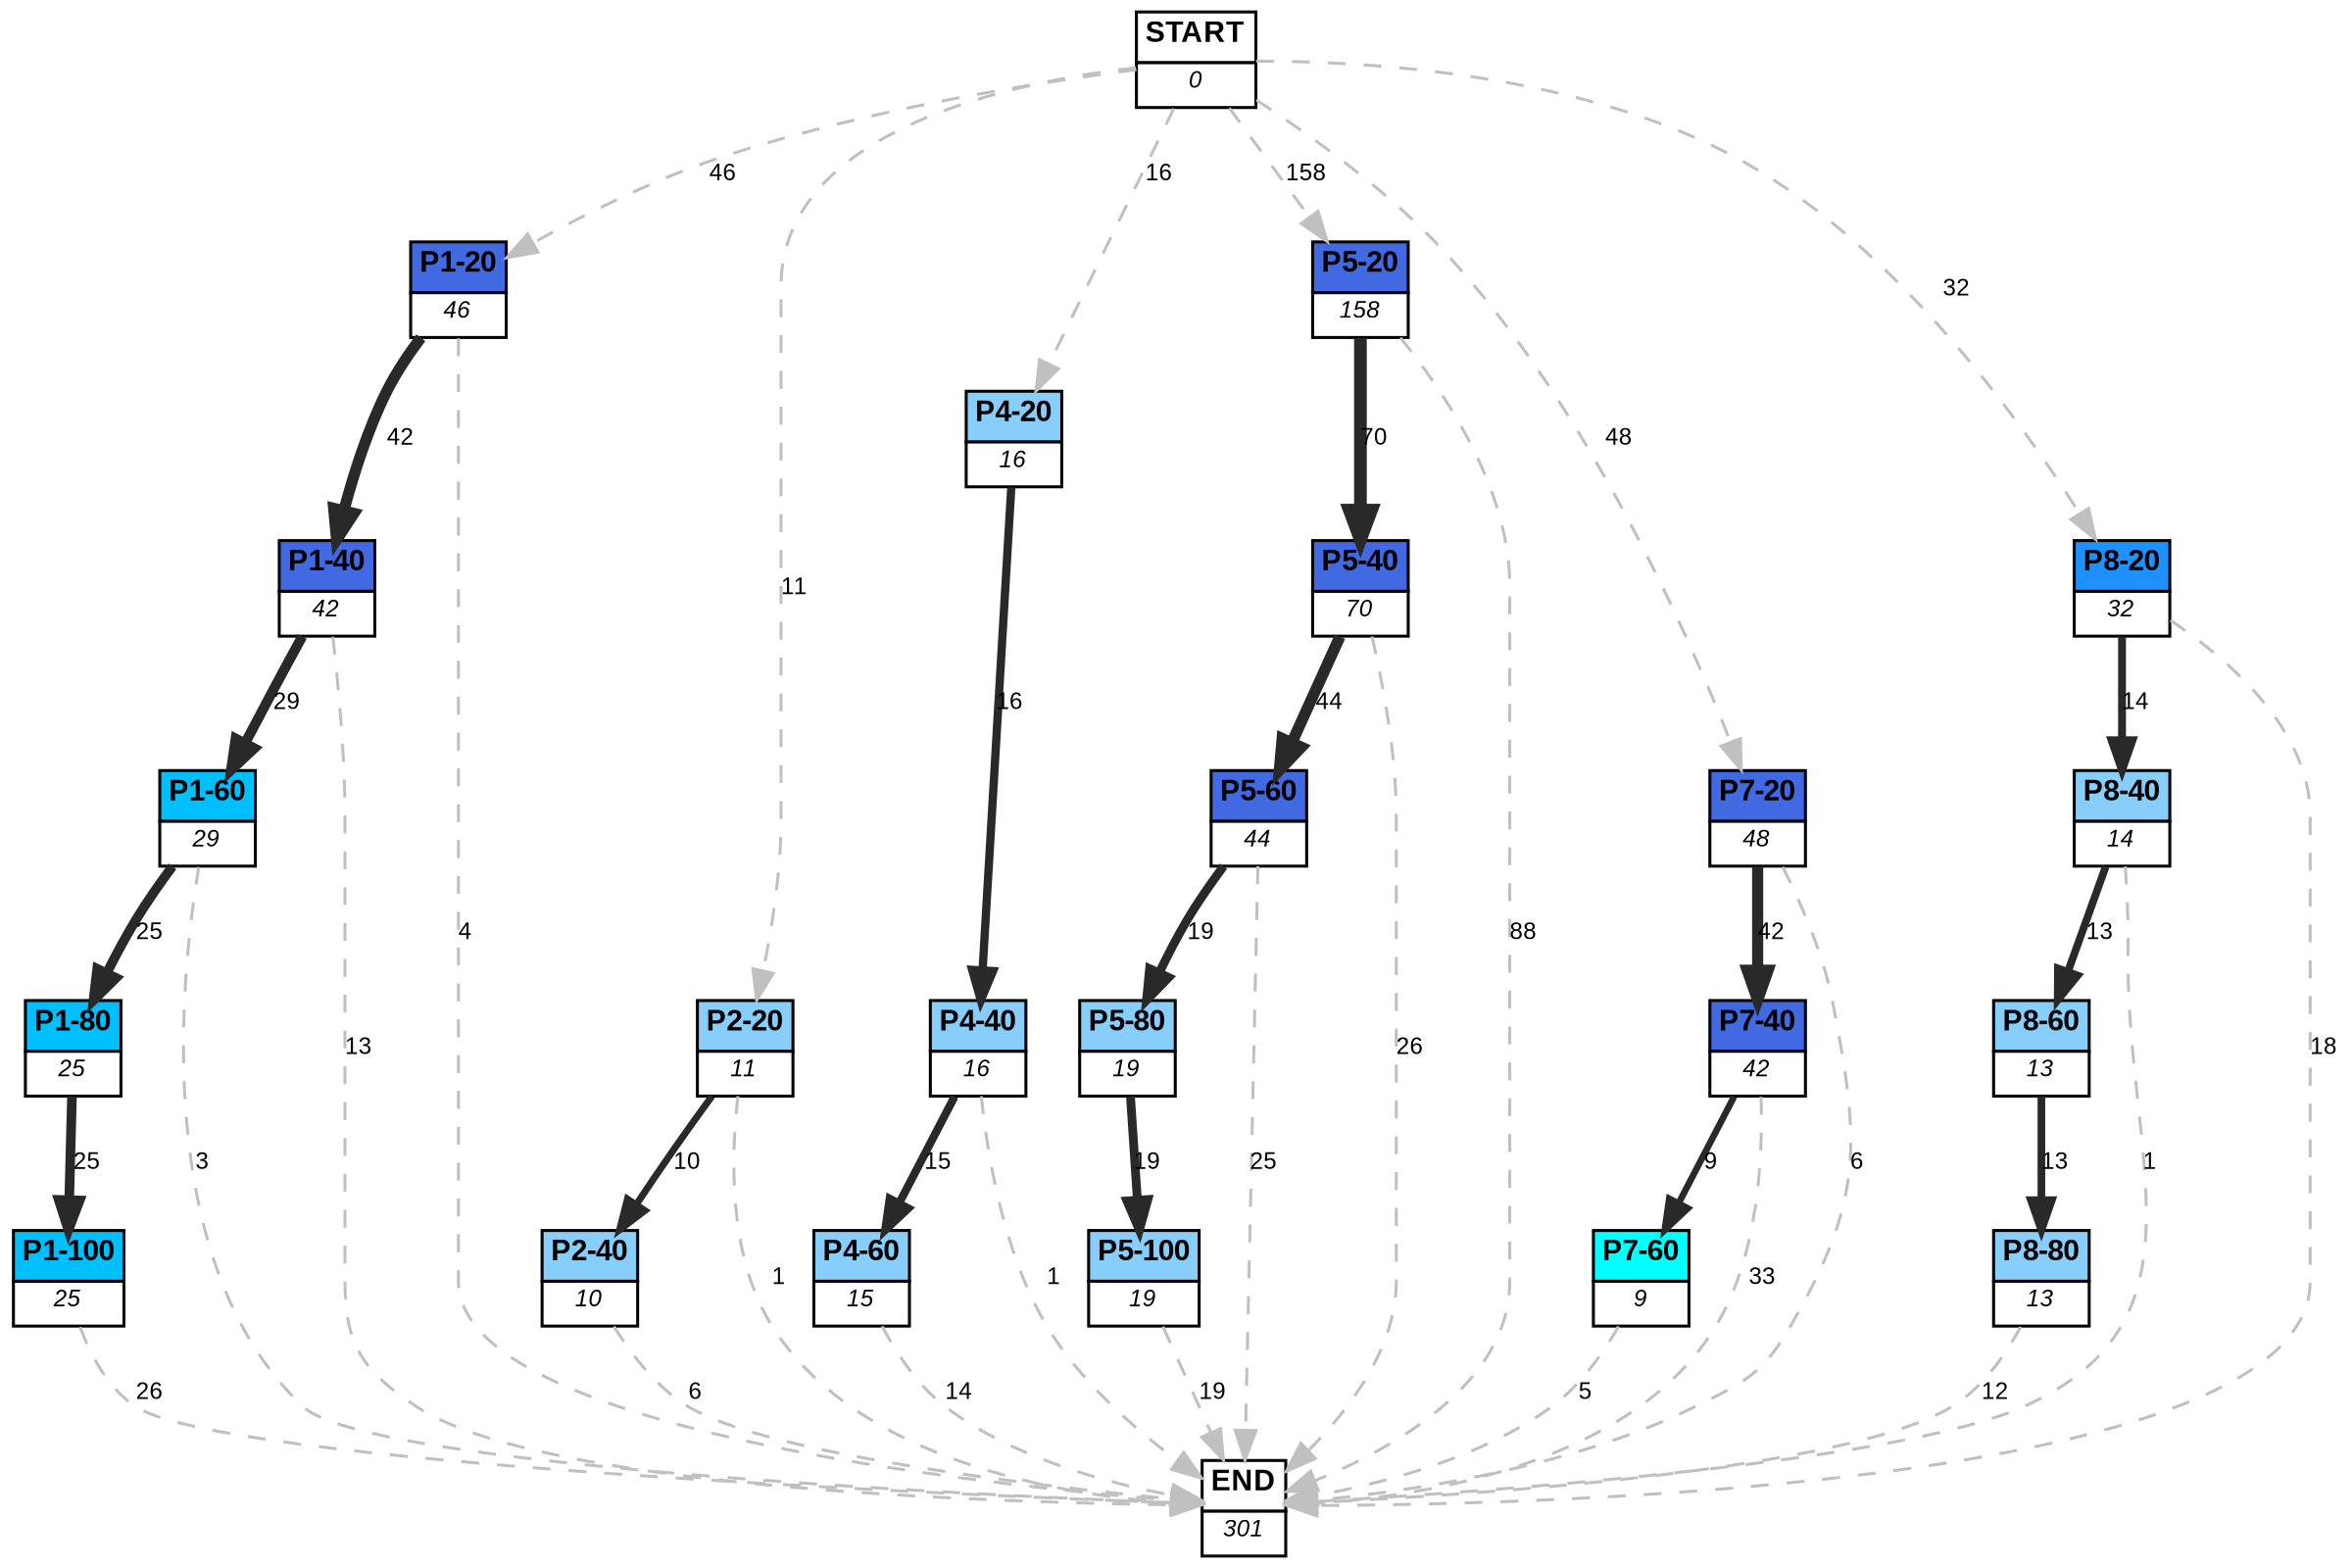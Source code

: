 digraph graphname {
	dpi = 150
	size="16,11!";
	margin = 0;
"P1-20" [shape=plain, label=<<table border="0" cellborder="1" cellspacing="0"><tr><td bgcolor="royalblue"><FONT face="Arial" POINT-SIZE="10"><b>P1-20</b></FONT></td></tr><tr><td bgcolor="white"><FONT face="Arial" POINT-SIZE="8"><i>46</i></FONT></td></tr></table>>]
"P2-20" [shape=plain, label=<<table border="0" cellborder="1" cellspacing="0"><tr><td bgcolor="lightskyblue"><FONT face="Arial" POINT-SIZE="10"><b>P2-20</b></FONT></td></tr><tr><td bgcolor="white"><FONT face="Arial" POINT-SIZE="8"><i>11</i></FONT></td></tr></table>>]
"P1-40" [shape=plain, label=<<table border="0" cellborder="1" cellspacing="0"><tr><td bgcolor="royalblue"><FONT face="Arial" POINT-SIZE="10"><b>P1-40</b></FONT></td></tr><tr><td bgcolor="white"><FONT face="Arial" POINT-SIZE="8"><i>42</i></FONT></td></tr></table>>]
"P1-60" [shape=plain, label=<<table border="0" cellborder="1" cellspacing="0"><tr><td bgcolor="deepskyblue"><FONT face="Arial" POINT-SIZE="10"><b>P1-60</b></FONT></td></tr><tr><td bgcolor="white"><FONT face="Arial" POINT-SIZE="8"><i>29</i></FONT></td></tr></table>>]
"P1-100" [shape=plain, label=<<table border="0" cellborder="1" cellspacing="0"><tr><td bgcolor="deepskyblue"><FONT face="Arial" POINT-SIZE="10"><b>P1-100</b></FONT></td></tr><tr><td bgcolor="white"><FONT face="Arial" POINT-SIZE="8"><i>25</i></FONT></td></tr></table>>]
"P1-80" [shape=plain, label=<<table border="0" cellborder="1" cellspacing="0"><tr><td bgcolor="deepskyblue"><FONT face="Arial" POINT-SIZE="10"><b>P1-80</b></FONT></td></tr><tr><td bgcolor="white"><FONT face="Arial" POINT-SIZE="8"><i>25</i></FONT></td></tr></table>>]
"P2-40" [shape=plain, label=<<table border="0" cellborder="1" cellspacing="0"><tr><td bgcolor="lightskyblue"><FONT face="Arial" POINT-SIZE="10"><b>P2-40</b></FONT></td></tr><tr><td bgcolor="white"><FONT face="Arial" POINT-SIZE="8"><i>10</i></FONT></td></tr></table>>]
"P4-20" [shape=plain, label=<<table border="0" cellborder="1" cellspacing="0"><tr><td bgcolor="lightskyblue"><FONT face="Arial" POINT-SIZE="10"><b>P4-20</b></FONT></td></tr><tr><td bgcolor="white"><FONT face="Arial" POINT-SIZE="8"><i>16</i></FONT></td></tr></table>>]
"P4-40" [shape=plain, label=<<table border="0" cellborder="1" cellspacing="0"><tr><td bgcolor="lightskyblue"><FONT face="Arial" POINT-SIZE="10"><b>P4-40</b></FONT></td></tr><tr><td bgcolor="white"><FONT face="Arial" POINT-SIZE="8"><i>16</i></FONT></td></tr></table>>]
"P4-60" [shape=plain, label=<<table border="0" cellborder="1" cellspacing="0"><tr><td bgcolor="lightskyblue"><FONT face="Arial" POINT-SIZE="10"><b>P4-60</b></FONT></td></tr><tr><td bgcolor="white"><FONT face="Arial" POINT-SIZE="8"><i>15</i></FONT></td></tr></table>>]
"P5-20" [shape=plain, label=<<table border="0" cellborder="1" cellspacing="0"><tr><td bgcolor="royalblue"><FONT face="Arial" POINT-SIZE="10"><b>P5-20</b></FONT></td></tr><tr><td bgcolor="white"><FONT face="Arial" POINT-SIZE="8"><i>158</i></FONT></td></tr></table>>]
"P5-40" [shape=plain, label=<<table border="0" cellborder="1" cellspacing="0"><tr><td bgcolor="royalblue"><FONT face="Arial" POINT-SIZE="10"><b>P5-40</b></FONT></td></tr><tr><td bgcolor="white"><FONT face="Arial" POINT-SIZE="8"><i>70</i></FONT></td></tr></table>>]
"P5-60" [shape=plain, label=<<table border="0" cellborder="1" cellspacing="0"><tr><td bgcolor="royalblue"><FONT face="Arial" POINT-SIZE="10"><b>P5-60</b></FONT></td></tr><tr><td bgcolor="white"><FONT face="Arial" POINT-SIZE="8"><i>44</i></FONT></td></tr></table>>]
"P5-80" [shape=plain, label=<<table border="0" cellborder="1" cellspacing="0"><tr><td bgcolor="lightskyblue"><FONT face="Arial" POINT-SIZE="10"><b>P5-80</b></FONT></td></tr><tr><td bgcolor="white"><FONT face="Arial" POINT-SIZE="8"><i>19</i></FONT></td></tr></table>>]
"P5-100" [shape=plain, label=<<table border="0" cellborder="1" cellspacing="0"><tr><td bgcolor="lightskyblue"><FONT face="Arial" POINT-SIZE="10"><b>P5-100</b></FONT></td></tr><tr><td bgcolor="white"><FONT face="Arial" POINT-SIZE="8"><i>19</i></FONT></td></tr></table>>]
"P7-20" [shape=plain, label=<<table border="0" cellborder="1" cellspacing="0"><tr><td bgcolor="royalblue"><FONT face="Arial" POINT-SIZE="10"><b>P7-20</b></FONT></td></tr><tr><td bgcolor="white"><FONT face="Arial" POINT-SIZE="8"><i>48</i></FONT></td></tr></table>>]
"P7-40" [shape=plain, label=<<table border="0" cellborder="1" cellspacing="0"><tr><td bgcolor="royalblue"><FONT face="Arial" POINT-SIZE="10"><b>P7-40</b></FONT></td></tr><tr><td bgcolor="white"><FONT face="Arial" POINT-SIZE="8"><i>42</i></FONT></td></tr></table>>]
"P7-60" [shape=plain, label=<<table border="0" cellborder="1" cellspacing="0"><tr><td bgcolor="aqua"><FONT face="Arial" POINT-SIZE="10"><b>P7-60</b></FONT></td></tr><tr><td bgcolor="white"><FONT face="Arial" POINT-SIZE="8"><i>9</i></FONT></td></tr></table>>]
"P8-20" [shape=plain, label=<<table border="0" cellborder="1" cellspacing="0"><tr><td bgcolor="dodgerblue"><FONT face="Arial" POINT-SIZE="10"><b>P8-20</b></FONT></td></tr><tr><td bgcolor="white"><FONT face="Arial" POINT-SIZE="8"><i>32</i></FONT></td></tr></table>>]
"P8-40" [shape=plain, label=<<table border="0" cellborder="1" cellspacing="0"><tr><td bgcolor="lightskyblue"><FONT face="Arial" POINT-SIZE="10"><b>P8-40</b></FONT></td></tr><tr><td bgcolor="white"><FONT face="Arial" POINT-SIZE="8"><i>14</i></FONT></td></tr></table>>]
"P8-60" [shape=plain, label=<<table border="0" cellborder="1" cellspacing="0"><tr><td bgcolor="lightskyblue"><FONT face="Arial" POINT-SIZE="10"><b>P8-60</b></FONT></td></tr><tr><td bgcolor="white"><FONT face="Arial" POINT-SIZE="8"><i>13</i></FONT></td></tr></table>>]
"P8-80" [shape=plain, label=<<table border="0" cellborder="1" cellspacing="0"><tr><td bgcolor="lightskyblue"><FONT face="Arial" POINT-SIZE="10"><b>P8-80</b></FONT></td></tr><tr><td bgcolor="white"><FONT face="Arial" POINT-SIZE="8"><i>13</i></FONT></td></tr></table>>]
"START" [shape=plain, label=<<table border="0" cellborder="1" cellspacing="0"><tr><td bgcolor="white"><FONT face="Arial" POINT-SIZE="10"><b>START</b></FONT></td></tr><tr><td bgcolor="white"><FONT face="Arial" POINT-SIZE="8"><i>0</i></FONT></td></tr></table>>]
"END" [shape=plain, label=<<table border="0" cellborder="1" cellspacing="0"><tr><td bgcolor="white"><FONT face="Arial" POINT-SIZE="10"><b>END</b></FONT></td></tr><tr><td bgcolor="white"><FONT face="Arial" POINT-SIZE="8"><i>301</i></FONT></td></tr></table>>]
"P1-20" -> "P1-40" [ color=grey16 penwidth = "3.7376696182833684"label ="42" labelfloat=false fontname="Arial" fontsize=8]
"P1-20" -> "END" [ style = dashed color=grey label ="4" labelfloat=false fontname="Arial" fontsize=8]
"P2-20" -> "P2-40" [ color=grey16 penwidth = "2.302585092994046"label ="10" labelfloat=false fontname="Arial" fontsize=8]
"P2-20" -> "END" [ style = dashed color=grey label ="1" labelfloat=false fontname="Arial" fontsize=8]
"P1-40" -> "P1-60" [ color=grey16 penwidth = "3.367295829986474"label ="29" labelfloat=false fontname="Arial" fontsize=8]
"P1-40" -> "END" [ style = dashed color=grey label ="13" labelfloat=false fontname="Arial" fontsize=8]
"P1-60" -> "P1-80" [ color=grey16 penwidth = "3.2188758248682006"label ="25" labelfloat=false fontname="Arial" fontsize=8]
"P1-60" -> "END" [ style = dashed color=grey label ="3" labelfloat=false fontname="Arial" fontsize=8]
"P1-100" -> "END" [ style = dashed color=grey label ="26" labelfloat=false fontname="Arial" fontsize=8]
"P1-80" -> "P1-100" [ color=grey16 penwidth = "3.2188758248682006"label ="25" labelfloat=false fontname="Arial" fontsize=8]
"P2-40" -> "END" [ style = dashed color=grey label ="6" labelfloat=false fontname="Arial" fontsize=8]
"P4-20" -> "P4-40" [ color=grey16 penwidth = "2.772588722239781"label ="16" labelfloat=false fontname="Arial" fontsize=8]
"P4-40" -> "P4-60" [ color=grey16 penwidth = "2.70805020110221"label ="15" labelfloat=false fontname="Arial" fontsize=8]
"P4-40" -> "END" [ style = dashed color=grey label ="1" labelfloat=false fontname="Arial" fontsize=8]
"P4-60" -> "END" [ style = dashed color=grey label ="14" labelfloat=false fontname="Arial" fontsize=8]
"P5-20" -> "P5-40" [ color=grey16 penwidth = "4.248495242049359"label ="70" labelfloat=false fontname="Arial" fontsize=8]
"P5-20" -> "END" [ style = dashed color=grey label ="88" labelfloat=false fontname="Arial" fontsize=8]
"P5-40" -> "P5-60" [ color=grey16 penwidth = "3.784189633918261"label ="44" labelfloat=false fontname="Arial" fontsize=8]
"P5-40" -> "END" [ style = dashed color=grey label ="26" labelfloat=false fontname="Arial" fontsize=8]
"P5-60" -> "P5-80" [ color=grey16 penwidth = "2.9444389791664403"label ="19" labelfloat=false fontname="Arial" fontsize=8]
"P5-60" -> "END" [ style = dashed color=grey label ="25" labelfloat=false fontname="Arial" fontsize=8]
"P5-80" -> "P5-100" [ color=grey16 penwidth = "2.9444389791664403"label ="19" labelfloat=false fontname="Arial" fontsize=8]
"P5-100" -> "END" [ style = dashed color=grey label ="19" labelfloat=false fontname="Arial" fontsize=8]
"P7-20" -> "P7-40" [ color=grey16 penwidth = "3.7376696182833684"label ="42" labelfloat=false fontname="Arial" fontsize=8]
"P7-20" -> "END" [ style = dashed color=grey label ="6" labelfloat=false fontname="Arial" fontsize=8]
"P7-40" -> "P7-60" [ color=grey16 penwidth = "2.1972245773362196"label ="9" labelfloat=false fontname="Arial" fontsize=8]
"P7-40" -> "END" [ style = dashed color=grey label ="33" labelfloat=false fontname="Arial" fontsize=8]
"P7-60" -> "END" [ style = dashed color=grey label ="5" labelfloat=false fontname="Arial" fontsize=8]
"P8-20" -> "P8-40" [ color=grey16 penwidth = "2.6390573296152584"label ="14" labelfloat=false fontname="Arial" fontsize=8]
"P8-20" -> "END" [ style = dashed color=grey label ="18" labelfloat=false fontname="Arial" fontsize=8]
"P8-40" -> "P8-60" [ color=grey16 penwidth = "2.5649493574615367"label ="13" labelfloat=false fontname="Arial" fontsize=8]
"P8-40" -> "END" [ style = dashed color=grey label ="1" labelfloat=false fontname="Arial" fontsize=8]
"P8-60" -> "P8-80" [ color=grey16 penwidth = "2.5649493574615367"label ="13" labelfloat=false fontname="Arial" fontsize=8]
"P8-80" -> "END" [ style = dashed color=grey label ="12" labelfloat=false fontname="Arial" fontsize=8]
"START" -> "P1-20" [ style = dashed color=grey label ="46" labelfloat=false fontname="Arial" fontsize=8]
"START" -> "P2-20" [ style = dashed color=grey label ="11" labelfloat=false fontname="Arial" fontsize=8]
"START" -> "P4-20" [ style = dashed color=grey label ="16" labelfloat=false fontname="Arial" fontsize=8]
"START" -> "P5-20" [ style = dashed color=grey label ="158" labelfloat=false fontname="Arial" fontsize=8]
"START" -> "P7-20" [ style = dashed color=grey label ="48" labelfloat=false fontname="Arial" fontsize=8]
"START" -> "P8-20" [ style = dashed color=grey label ="32" labelfloat=false fontname="Arial" fontsize=8]
}